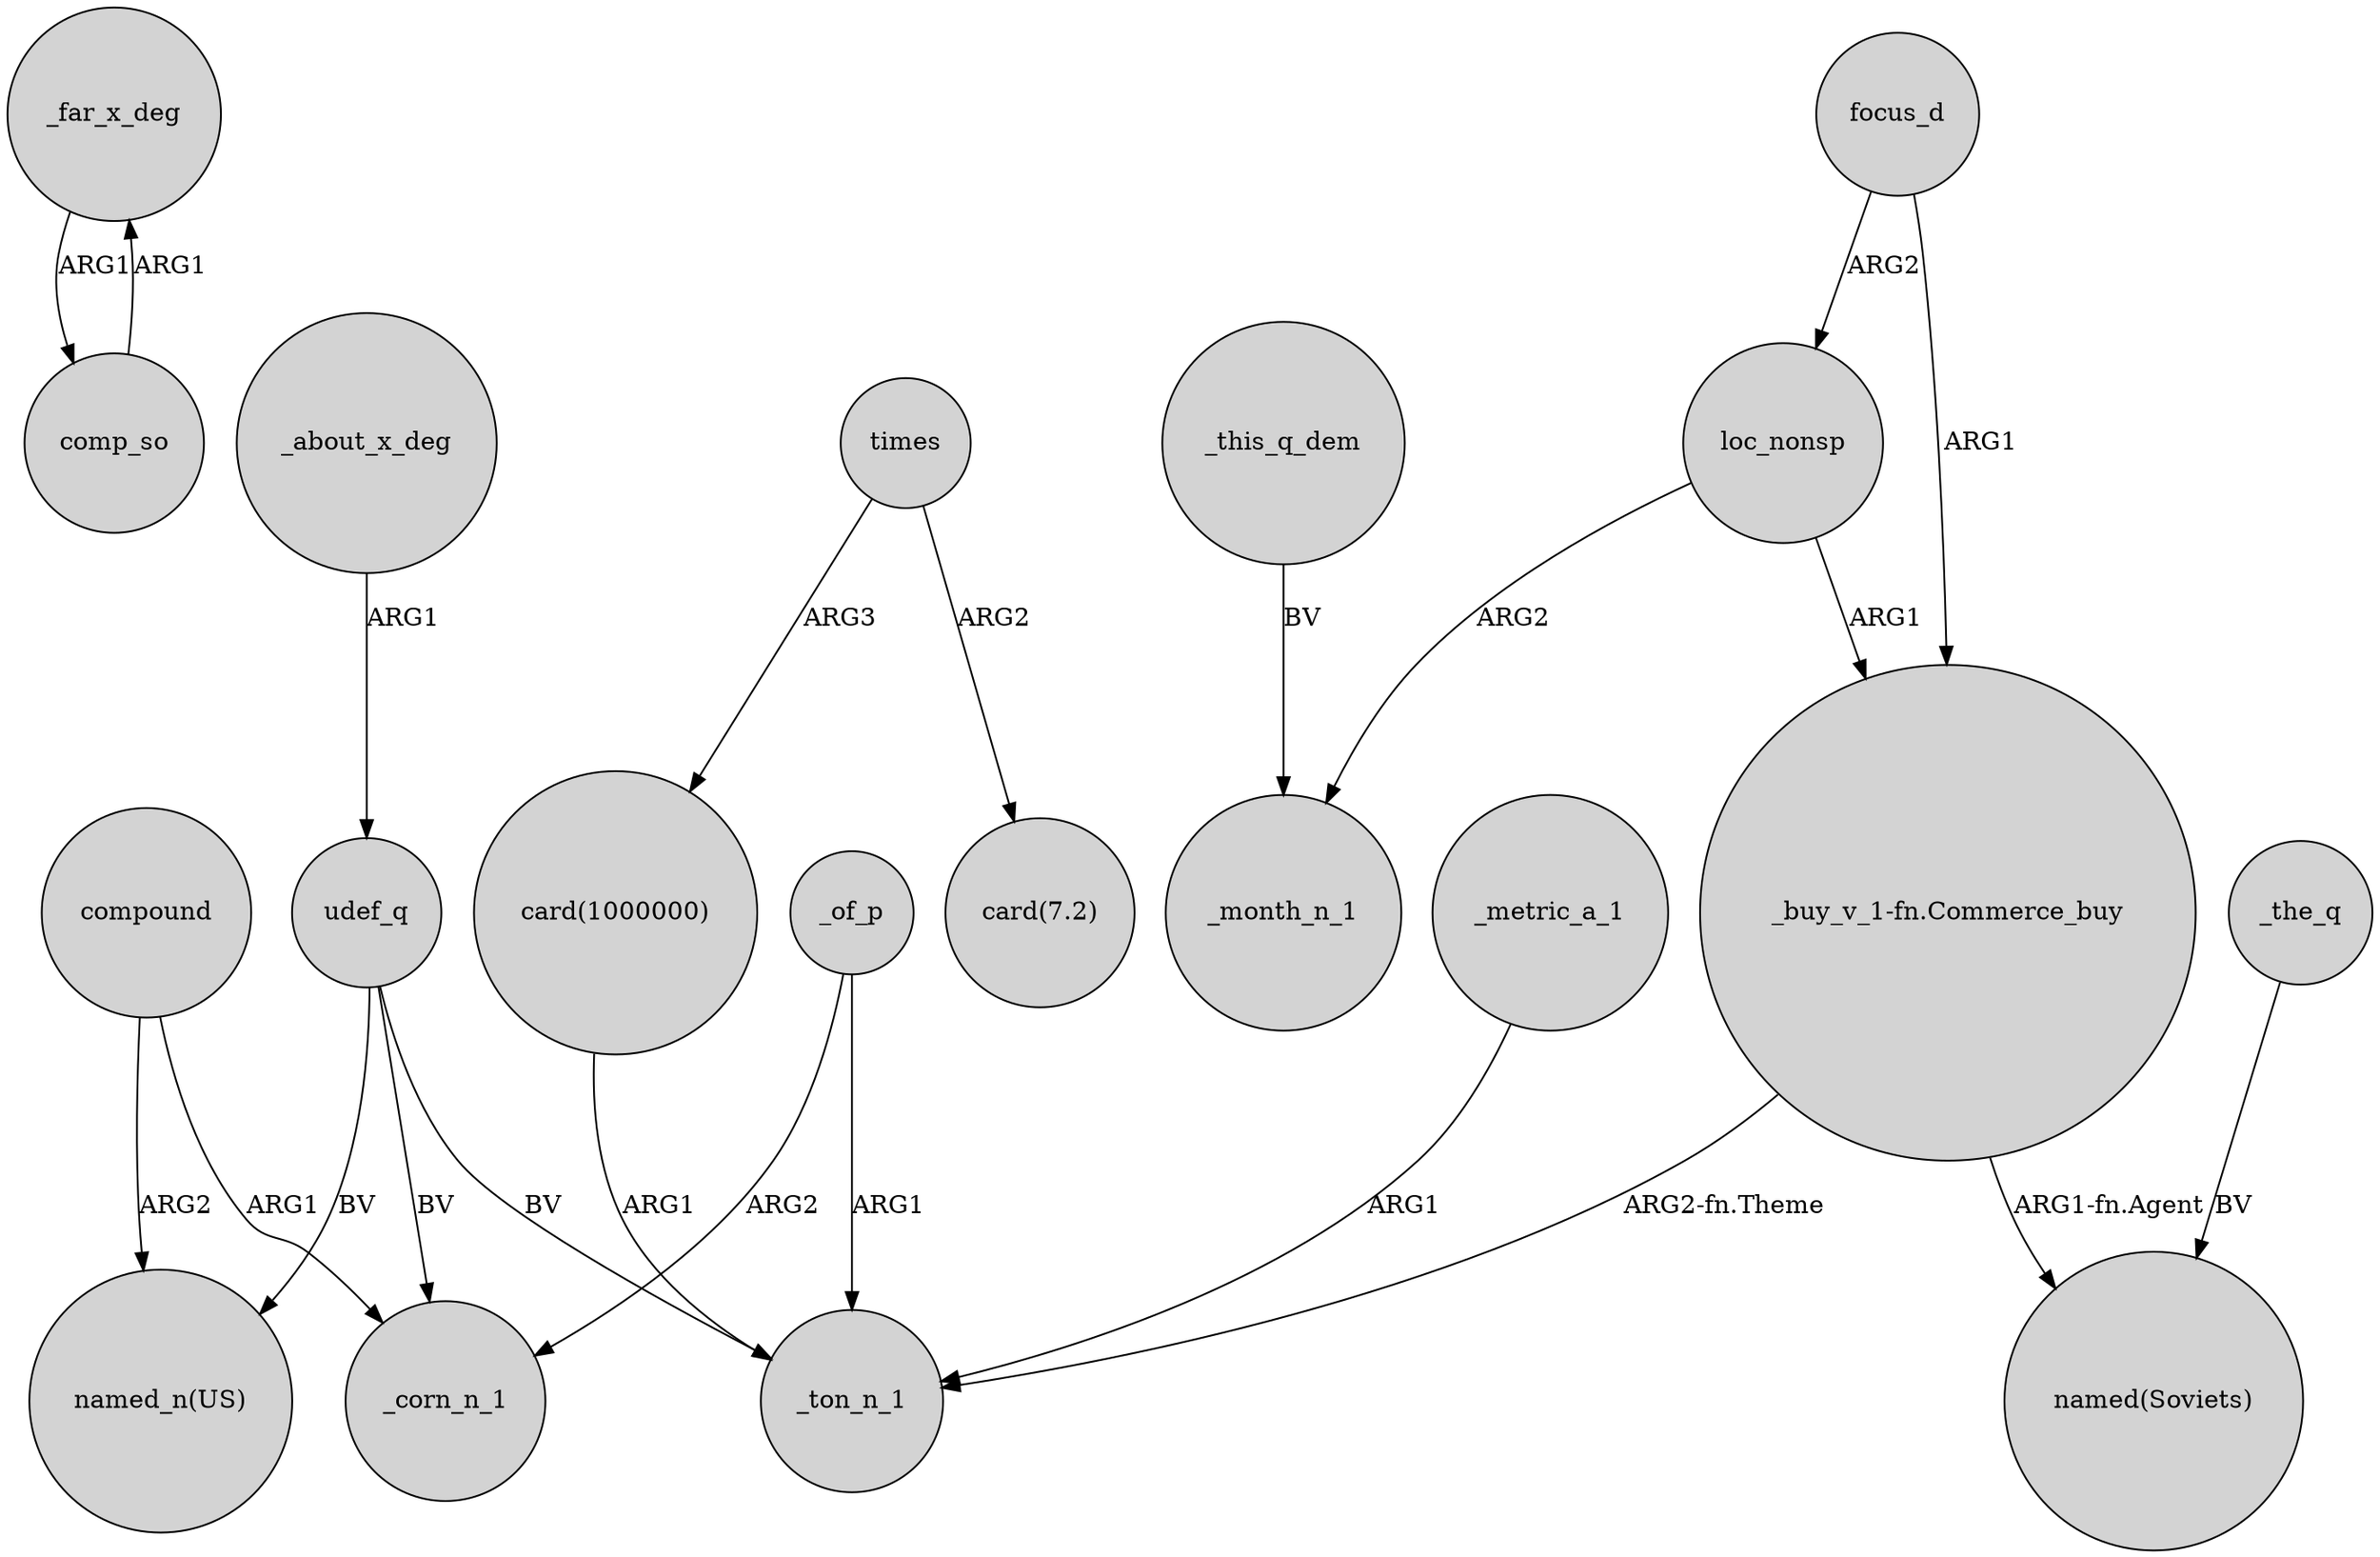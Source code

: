 digraph {
	node [shape=circle style=filled]
	_far_x_deg -> comp_so [label=ARG1]
	focus_d -> loc_nonsp [label=ARG2]
	compound -> _corn_n_1 [label=ARG1]
	udef_q -> "named_n(US)" [label=BV]
	_of_p -> _ton_n_1 [label=ARG1]
	_of_p -> _corn_n_1 [label=ARG2]
	_this_q_dem -> _month_n_1 [label=BV]
	"_buy_v_1-fn.Commerce_buy" -> _ton_n_1 [label="ARG2-fn.Theme"]
	focus_d -> "_buy_v_1-fn.Commerce_buy" [label=ARG1]
	_about_x_deg -> udef_q [label=ARG1]
	compound -> "named_n(US)" [label=ARG2]
	comp_so -> _far_x_deg [label=ARG1]
	_the_q -> "named(Soviets)" [label=BV]
	"_buy_v_1-fn.Commerce_buy" -> "named(Soviets)" [label="ARG1-fn.Agent"]
	times -> "card(1000000)" [label=ARG3]
	times -> "card(7.2)" [label=ARG2]
	_metric_a_1 -> _ton_n_1 [label=ARG1]
	udef_q -> _corn_n_1 [label=BV]
	"card(1000000)" -> _ton_n_1 [label=ARG1]
	loc_nonsp -> _month_n_1 [label=ARG2]
	loc_nonsp -> "_buy_v_1-fn.Commerce_buy" [label=ARG1]
	udef_q -> _ton_n_1 [label=BV]
}
